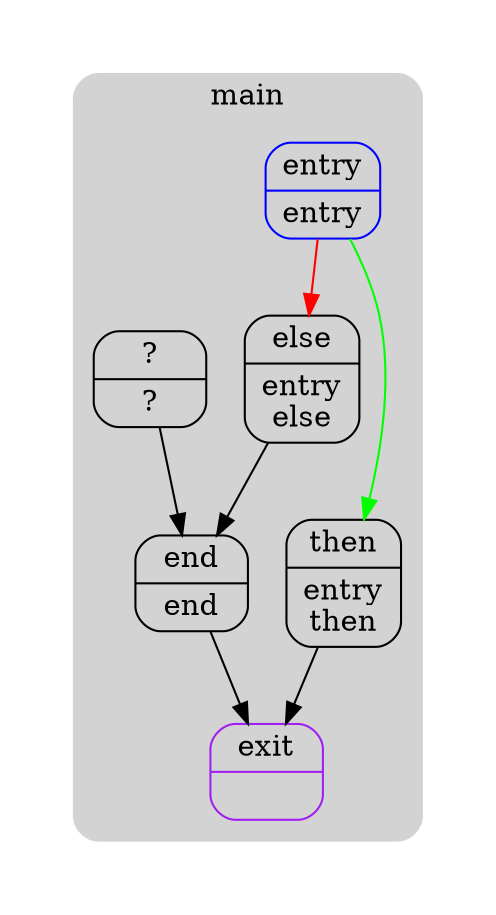 digraph G {
  compound=true
  subgraph cluster_ {
    peripheries=0
    subgraph cluster_0_wrapper {
      peripheries=0
      margin=15
      subgraph cluster_0 {
        label="main"
        color=darkgray
        style=rounded
        bgcolor=lightgray
        margin=10
        cluster_0_0[label="{entry|entry}",shape=Mrecord,color=blue]
        cluster_0_1[label="{then|entry\nthen}",shape=Mrecord,color=black]
        cluster_0_2[label="{?|?}",shape=Mrecord,color=black]
        cluster_0_3[label="{else|entry\nelse}",shape=Mrecord,color=black]
        cluster_0_4[label="{end|end}",shape=Mrecord,color=black]
        cluster_0_exit[label="{exit|}",shape=Mrecord,color=purple]
        cluster_0_0 -> cluster_0_1 [color=green]
        cluster_0_0 -> cluster_0_3 [color=red]
        cluster_0_1 -> cluster_0_exit [color=black]
        cluster_0_2 -> cluster_0_4
        cluster_0_3 -> cluster_0_4
        cluster_0_4 -> cluster_0_exit [color=black]
      }
    }
  }
}
